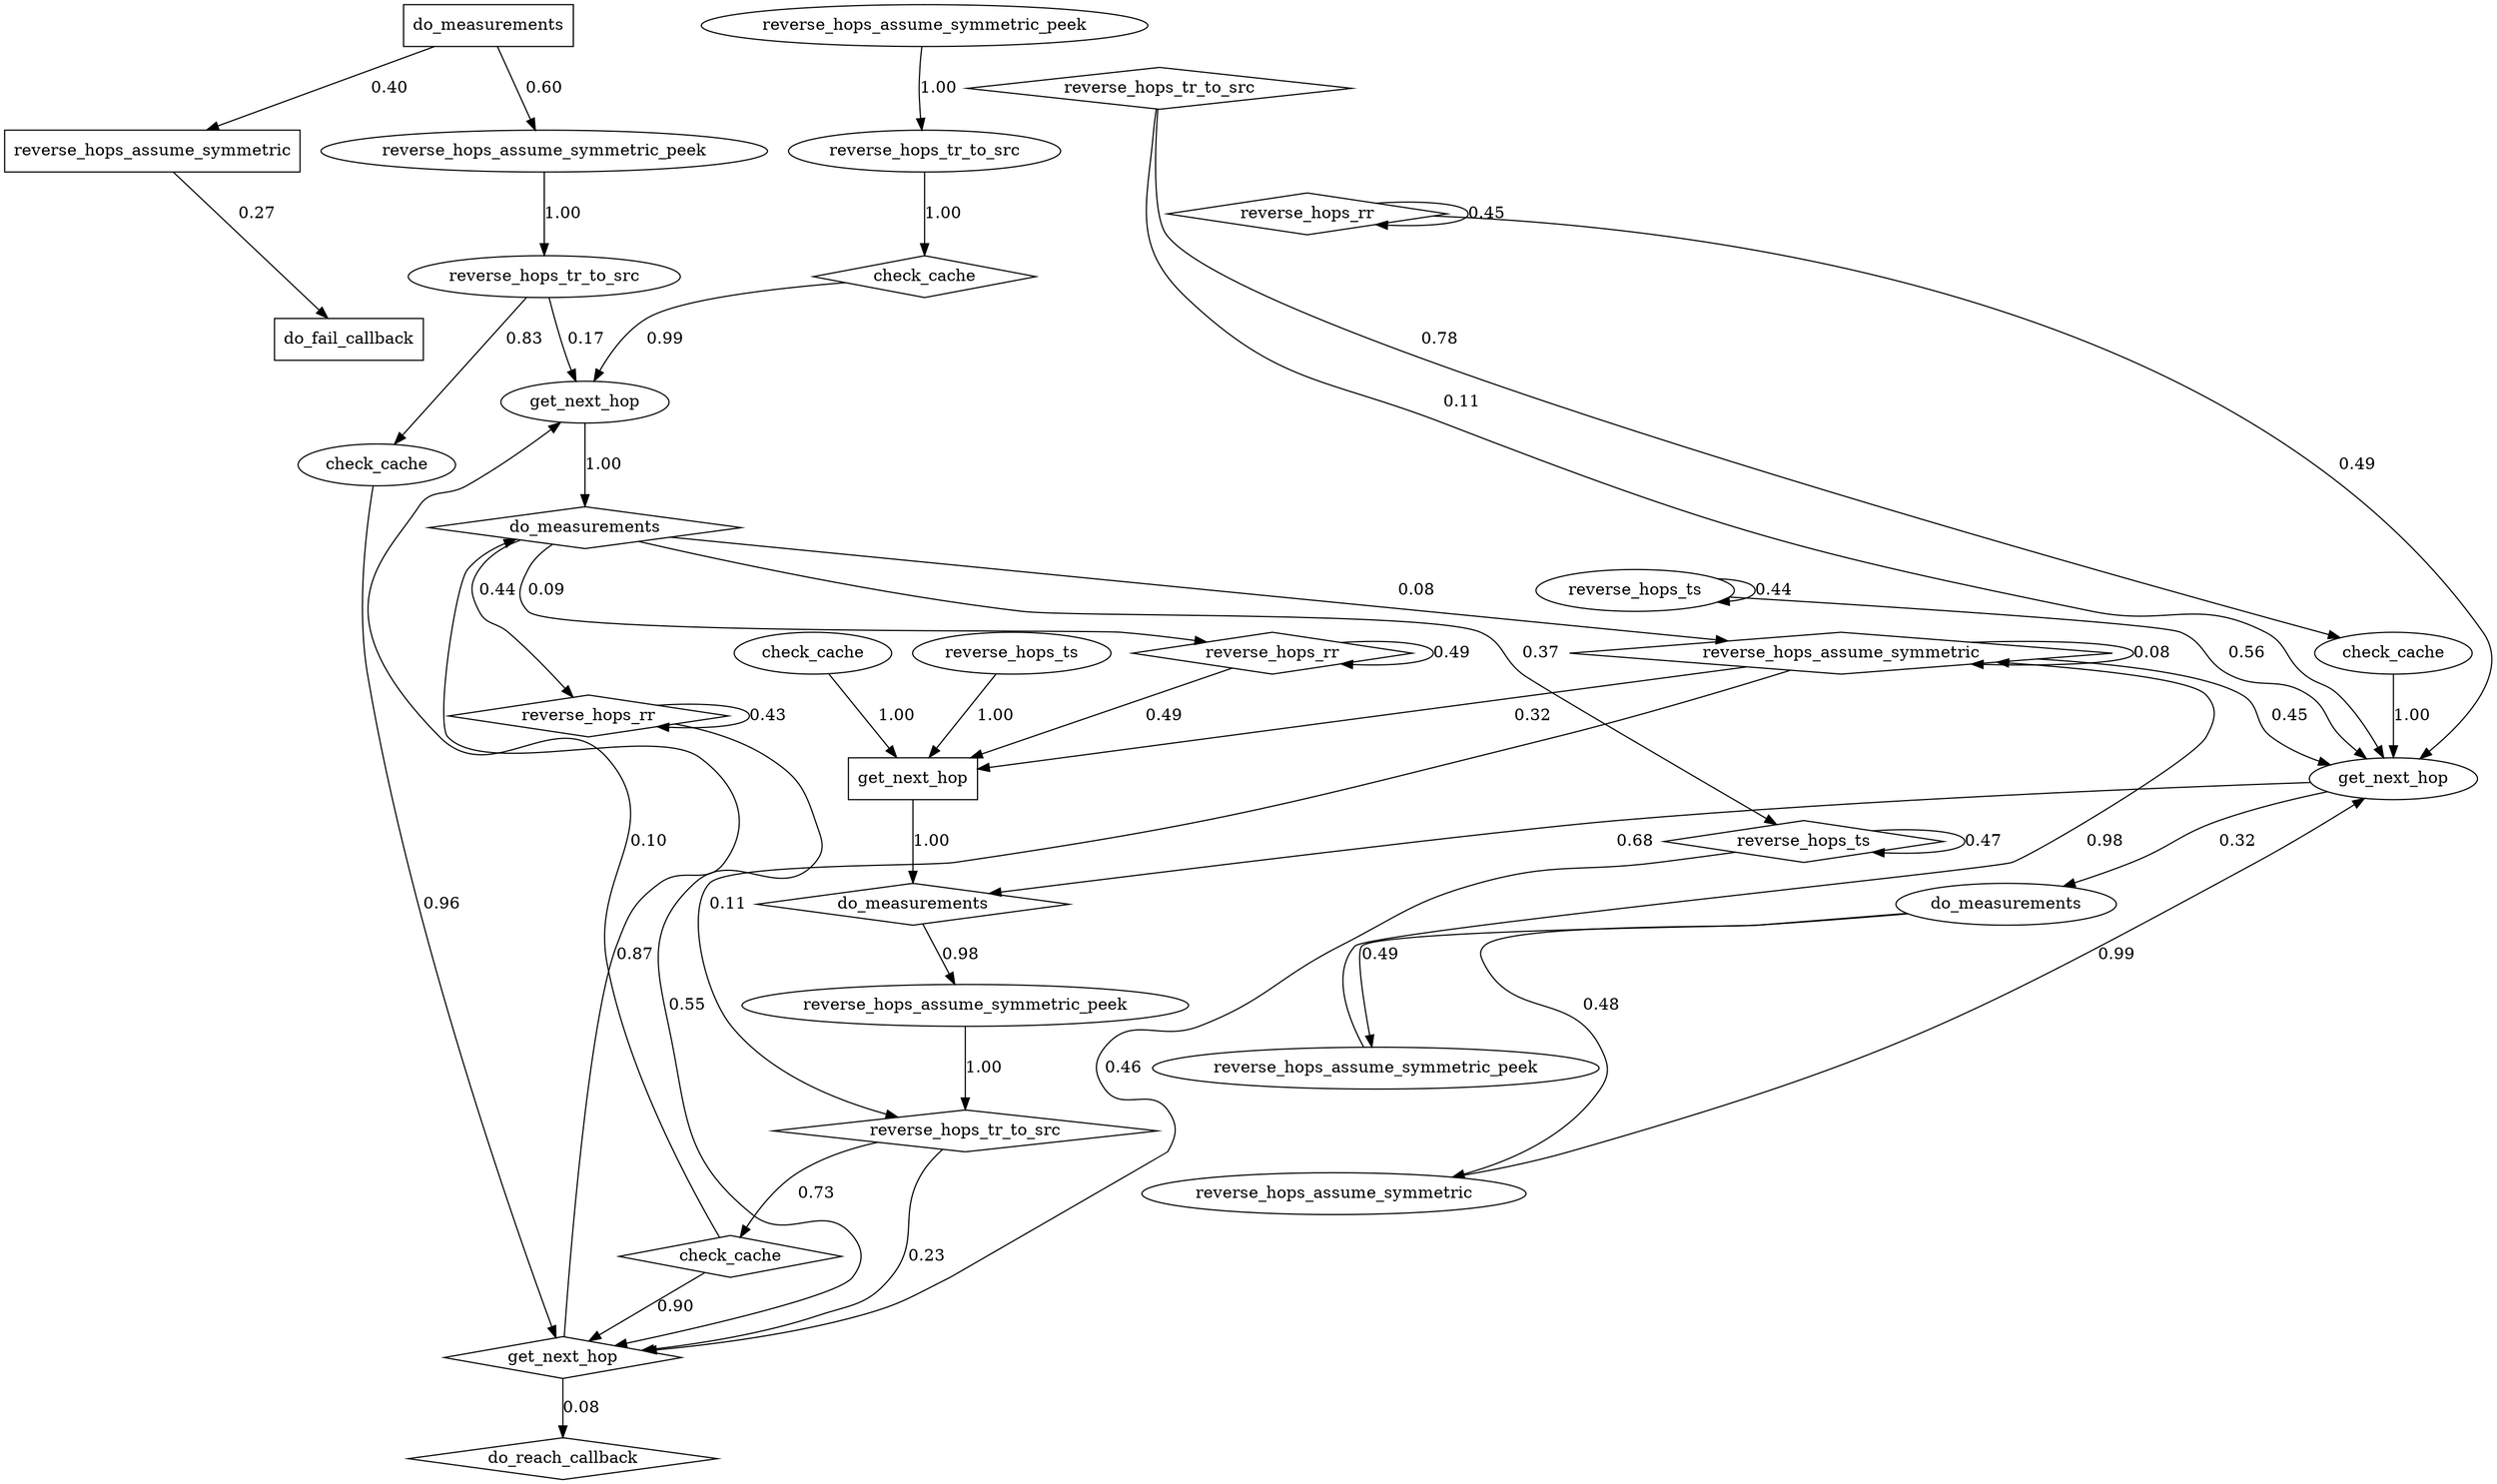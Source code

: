 digraph {
  0 [label="do_measurements",shape=box];
  1 [label="do_fail_callback",shape=box];
  2 [label="get_next_hop",shape=box];
  3 [label="reverse_hops_assume_symmetric",shape=box];
  4 [label="do_measurements",shape=diamond];
  5 [label="reverse_hops_assume_symmetric_peek"];
  6 [label="reverse_hops_assume_symmetric_peek"];
  7 [label="reverse_hops_tr_to_src",shape=diamond];
  8 [label="check_cache"];
  9 [label="get_next_hop"];
  10 [label="reverse_hops_assume_symmetric_peek"];
  11 [label="reverse_hops_ts"];
  12 [label="reverse_hops_rr",shape=diamond];
  13 [label="reverse_hops_tr_to_src"];
  14 [label="reverse_hops_tr_to_src"];
  15 [label="check_cache",shape=diamond];
  16 [label="get_next_hop"];
  17 [label="check_cache"];
  18 [label="check_cache"];
  19 [label="do_measurements"];
  20 [label="reverse_hops_tr_to_src",shape=diamond];
  21 [label="do_reach_callback",shape=diamond];
  22 [label="check_cache",shape=diamond];
  23 [label="do_measurements",shape=diamond];
  24 [label="get_next_hop",shape=diamond];
  25 [label="reverse_hops_rr",shape=diamond];
  26 [label="reverse_hops_ts"];
  27 [label="reverse_hops_assume_symmetric_peek"];
  28 [label="reverse_hops_assume_symmetric"];
  29 [label="reverse_hops_rr",shape=diamond];
  30 [label="reverse_hops_ts",shape=diamond];
  31 [label="reverse_hops_assume_symmetric",shape=diamond];
0->5 [label="0.60", weight="0.60",];
0->3 [label="0.40", weight="0.40",];
2->4 [label="1.00", weight="1.00",];
3->1 [label="0.27", weight="0.27",];
4->10 [label="0.98", weight="0.98",];
5->13 [label="1.00", weight="1.00",];
6->14 [label="1.00", weight="1.00",];
7->9 [label="0.11", weight="0.11",];
7->8 [label="0.78", weight="0.78",];
8->9 [label="1.00", weight="1.00",];
9->19 [label="0.32", weight="0.32",];
9->4 [label="0.68", weight="0.68",];
10->20 [label="1.00", weight="1.00",];
11->2 [label="1.00", weight="1.00",];
12->12 [label="0.49", weight="0.49",];
12->2 [label="0.49", weight="0.49",];
13->17 [label="0.83", weight="0.83",];
13->16 [label="0.17", weight="0.17",];
14->15 [label="1.00", weight="1.00",];
15->16 [label="0.99", weight="0.99",];
16->23 [label="1.00", weight="1.00",];
17->24 [label="0.96", weight="0.96",];
18->2 [label="1.00", weight="1.00",];
19->27 [label="0.49", weight="0.49",];
19->28 [label="0.48", weight="0.48",];
20->24 [label="0.23", weight="0.23",];
20->22 [label="0.73", weight="0.73",];
22->24 [label="0.90", weight="0.90",];
22->16 [label="0.10", weight="0.10",];
23->31 [label="0.08", weight="0.08",];
23->30 [label="0.37", weight="0.37",];
23->29 [label="0.44", weight="0.44",];
23->12 [label="0.09", weight="0.09",];
24->21 [label="0.08", weight="0.08",];
24->23 [label="0.87", weight="0.87",];
25->9 [label="0.49", weight="0.49",];
25->25 [label="0.45", weight="0.45",];
26->26 [label="0.44", weight="0.44",];
26->9 [label="0.56", weight="0.56",];
27->31 [label="0.98", weight="0.98",];
28->9 [label="0.99", weight="0.99",];
29->24 [label="0.55", weight="0.55",];
29->29 [label="0.43", weight="0.43",];
30->24 [label="0.46", weight="0.46",];
30->30 [label="0.47", weight="0.47",];
31->20 [label="0.11", weight="0.11",];
31->31 [label="0.08", weight="0.08",];
31->9 [label="0.45", weight="0.45",];
31->2 [label="0.32", weight="0.32",];
} // digraph
